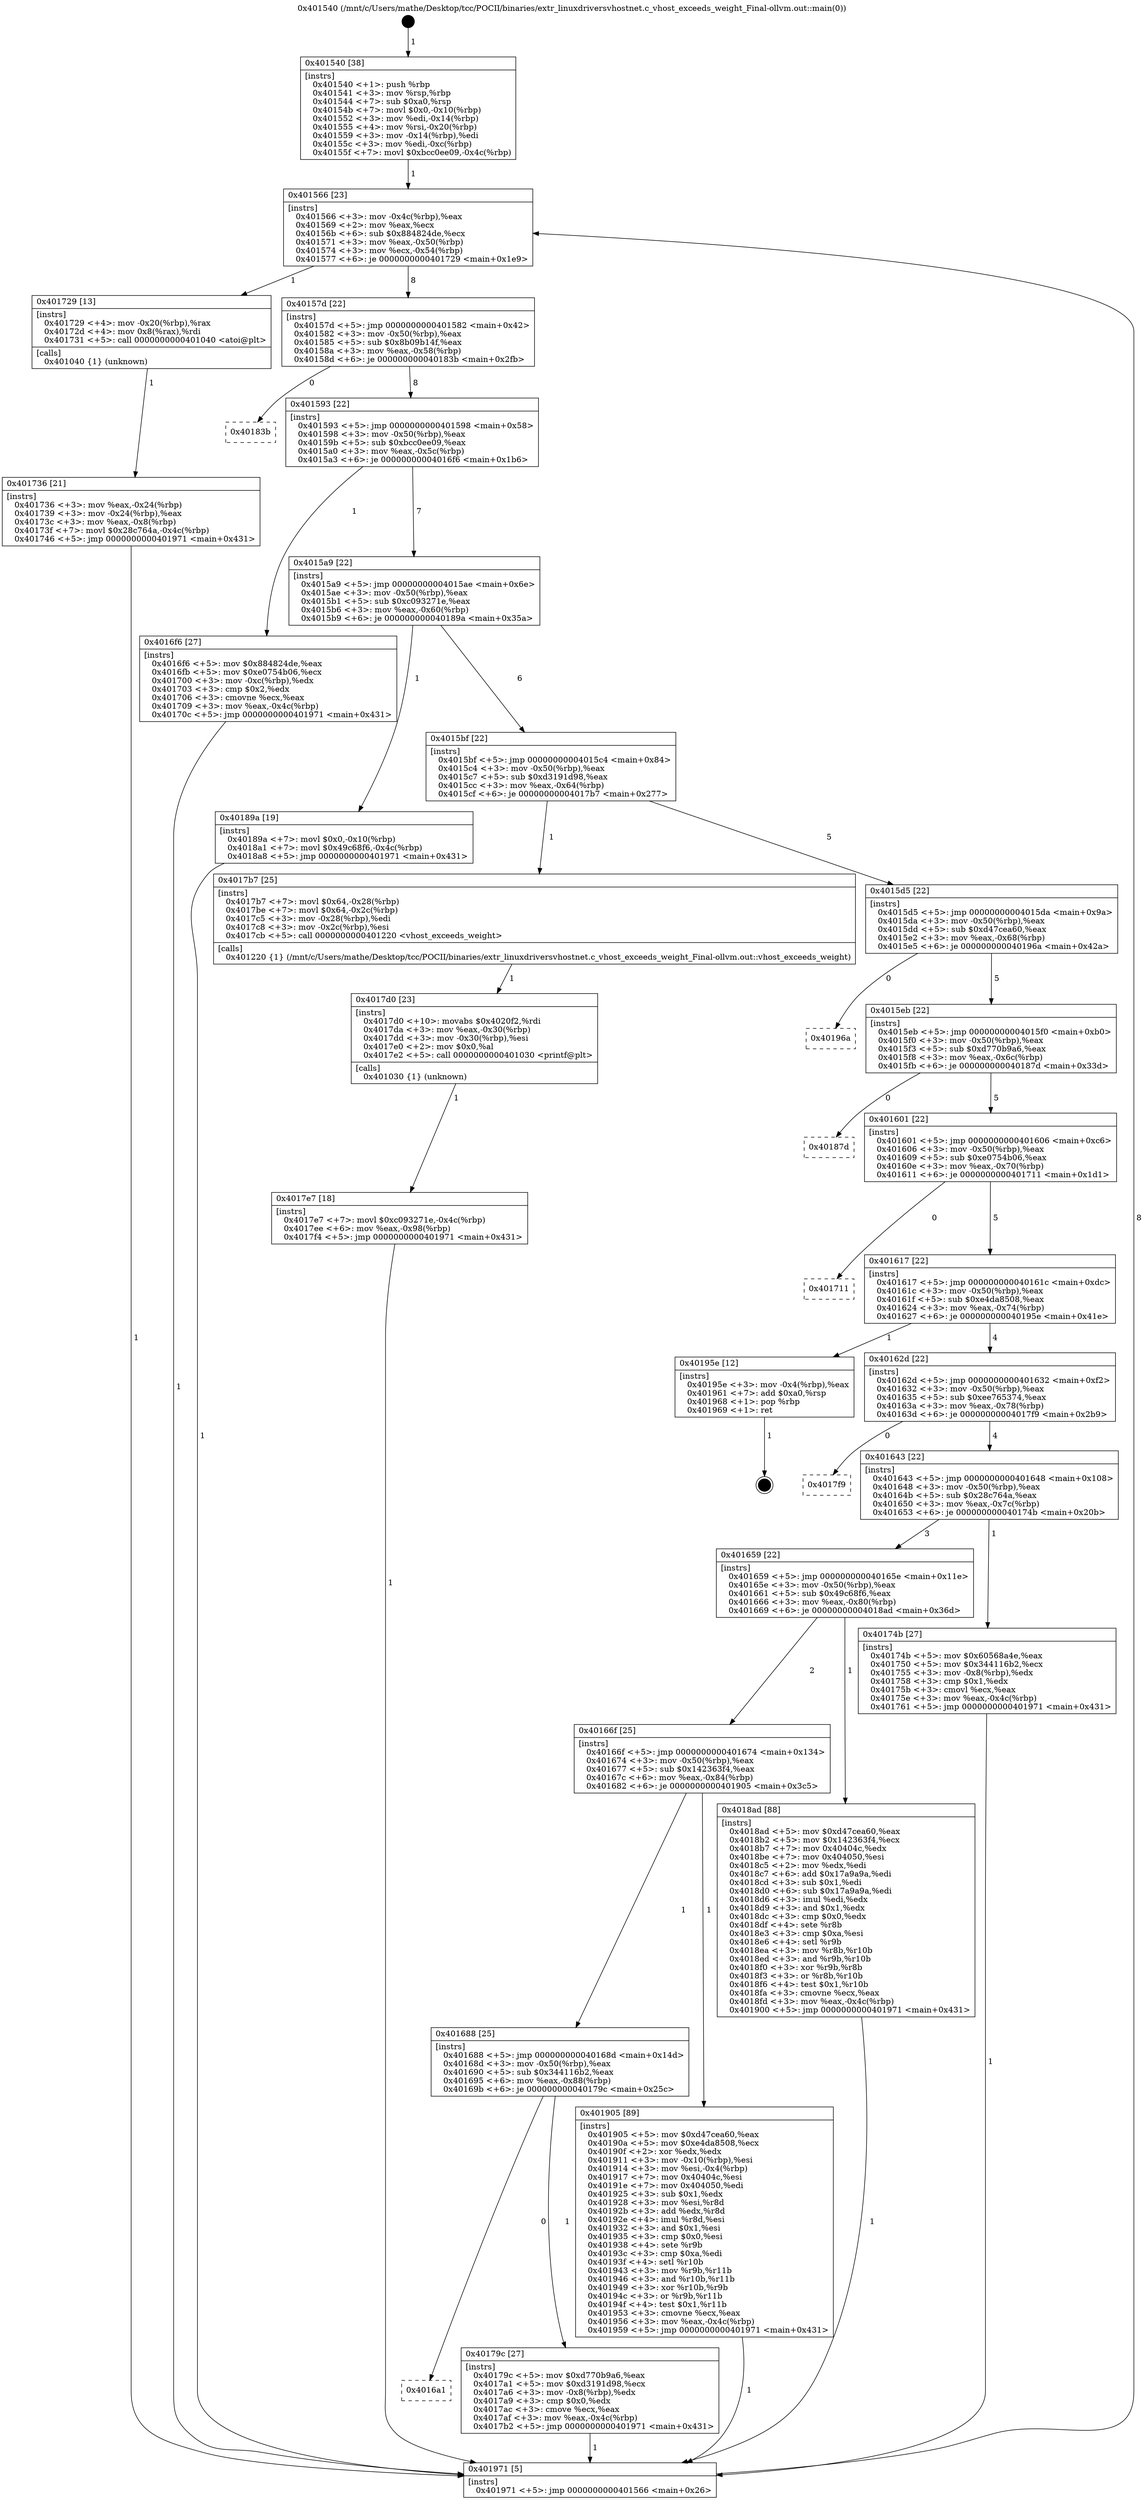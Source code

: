 digraph "0x401540" {
  label = "0x401540 (/mnt/c/Users/mathe/Desktop/tcc/POCII/binaries/extr_linuxdriversvhostnet.c_vhost_exceeds_weight_Final-ollvm.out::main(0))"
  labelloc = "t"
  node[shape=record]

  Entry [label="",width=0.3,height=0.3,shape=circle,fillcolor=black,style=filled]
  "0x401566" [label="{
     0x401566 [23]\l
     | [instrs]\l
     &nbsp;&nbsp;0x401566 \<+3\>: mov -0x4c(%rbp),%eax\l
     &nbsp;&nbsp;0x401569 \<+2\>: mov %eax,%ecx\l
     &nbsp;&nbsp;0x40156b \<+6\>: sub $0x884824de,%ecx\l
     &nbsp;&nbsp;0x401571 \<+3\>: mov %eax,-0x50(%rbp)\l
     &nbsp;&nbsp;0x401574 \<+3\>: mov %ecx,-0x54(%rbp)\l
     &nbsp;&nbsp;0x401577 \<+6\>: je 0000000000401729 \<main+0x1e9\>\l
  }"]
  "0x401729" [label="{
     0x401729 [13]\l
     | [instrs]\l
     &nbsp;&nbsp;0x401729 \<+4\>: mov -0x20(%rbp),%rax\l
     &nbsp;&nbsp;0x40172d \<+4\>: mov 0x8(%rax),%rdi\l
     &nbsp;&nbsp;0x401731 \<+5\>: call 0000000000401040 \<atoi@plt\>\l
     | [calls]\l
     &nbsp;&nbsp;0x401040 \{1\} (unknown)\l
  }"]
  "0x40157d" [label="{
     0x40157d [22]\l
     | [instrs]\l
     &nbsp;&nbsp;0x40157d \<+5\>: jmp 0000000000401582 \<main+0x42\>\l
     &nbsp;&nbsp;0x401582 \<+3\>: mov -0x50(%rbp),%eax\l
     &nbsp;&nbsp;0x401585 \<+5\>: sub $0x8b09b14f,%eax\l
     &nbsp;&nbsp;0x40158a \<+3\>: mov %eax,-0x58(%rbp)\l
     &nbsp;&nbsp;0x40158d \<+6\>: je 000000000040183b \<main+0x2fb\>\l
  }"]
  Exit [label="",width=0.3,height=0.3,shape=circle,fillcolor=black,style=filled,peripheries=2]
  "0x40183b" [label="{
     0x40183b\l
  }", style=dashed]
  "0x401593" [label="{
     0x401593 [22]\l
     | [instrs]\l
     &nbsp;&nbsp;0x401593 \<+5\>: jmp 0000000000401598 \<main+0x58\>\l
     &nbsp;&nbsp;0x401598 \<+3\>: mov -0x50(%rbp),%eax\l
     &nbsp;&nbsp;0x40159b \<+5\>: sub $0xbcc0ee09,%eax\l
     &nbsp;&nbsp;0x4015a0 \<+3\>: mov %eax,-0x5c(%rbp)\l
     &nbsp;&nbsp;0x4015a3 \<+6\>: je 00000000004016f6 \<main+0x1b6\>\l
  }"]
  "0x4017e7" [label="{
     0x4017e7 [18]\l
     | [instrs]\l
     &nbsp;&nbsp;0x4017e7 \<+7\>: movl $0xc093271e,-0x4c(%rbp)\l
     &nbsp;&nbsp;0x4017ee \<+6\>: mov %eax,-0x98(%rbp)\l
     &nbsp;&nbsp;0x4017f4 \<+5\>: jmp 0000000000401971 \<main+0x431\>\l
  }"]
  "0x4016f6" [label="{
     0x4016f6 [27]\l
     | [instrs]\l
     &nbsp;&nbsp;0x4016f6 \<+5\>: mov $0x884824de,%eax\l
     &nbsp;&nbsp;0x4016fb \<+5\>: mov $0xe0754b06,%ecx\l
     &nbsp;&nbsp;0x401700 \<+3\>: mov -0xc(%rbp),%edx\l
     &nbsp;&nbsp;0x401703 \<+3\>: cmp $0x2,%edx\l
     &nbsp;&nbsp;0x401706 \<+3\>: cmovne %ecx,%eax\l
     &nbsp;&nbsp;0x401709 \<+3\>: mov %eax,-0x4c(%rbp)\l
     &nbsp;&nbsp;0x40170c \<+5\>: jmp 0000000000401971 \<main+0x431\>\l
  }"]
  "0x4015a9" [label="{
     0x4015a9 [22]\l
     | [instrs]\l
     &nbsp;&nbsp;0x4015a9 \<+5\>: jmp 00000000004015ae \<main+0x6e\>\l
     &nbsp;&nbsp;0x4015ae \<+3\>: mov -0x50(%rbp),%eax\l
     &nbsp;&nbsp;0x4015b1 \<+5\>: sub $0xc093271e,%eax\l
     &nbsp;&nbsp;0x4015b6 \<+3\>: mov %eax,-0x60(%rbp)\l
     &nbsp;&nbsp;0x4015b9 \<+6\>: je 000000000040189a \<main+0x35a\>\l
  }"]
  "0x401971" [label="{
     0x401971 [5]\l
     | [instrs]\l
     &nbsp;&nbsp;0x401971 \<+5\>: jmp 0000000000401566 \<main+0x26\>\l
  }"]
  "0x401540" [label="{
     0x401540 [38]\l
     | [instrs]\l
     &nbsp;&nbsp;0x401540 \<+1\>: push %rbp\l
     &nbsp;&nbsp;0x401541 \<+3\>: mov %rsp,%rbp\l
     &nbsp;&nbsp;0x401544 \<+7\>: sub $0xa0,%rsp\l
     &nbsp;&nbsp;0x40154b \<+7\>: movl $0x0,-0x10(%rbp)\l
     &nbsp;&nbsp;0x401552 \<+3\>: mov %edi,-0x14(%rbp)\l
     &nbsp;&nbsp;0x401555 \<+4\>: mov %rsi,-0x20(%rbp)\l
     &nbsp;&nbsp;0x401559 \<+3\>: mov -0x14(%rbp),%edi\l
     &nbsp;&nbsp;0x40155c \<+3\>: mov %edi,-0xc(%rbp)\l
     &nbsp;&nbsp;0x40155f \<+7\>: movl $0xbcc0ee09,-0x4c(%rbp)\l
  }"]
  "0x401736" [label="{
     0x401736 [21]\l
     | [instrs]\l
     &nbsp;&nbsp;0x401736 \<+3\>: mov %eax,-0x24(%rbp)\l
     &nbsp;&nbsp;0x401739 \<+3\>: mov -0x24(%rbp),%eax\l
     &nbsp;&nbsp;0x40173c \<+3\>: mov %eax,-0x8(%rbp)\l
     &nbsp;&nbsp;0x40173f \<+7\>: movl $0x28c764a,-0x4c(%rbp)\l
     &nbsp;&nbsp;0x401746 \<+5\>: jmp 0000000000401971 \<main+0x431\>\l
  }"]
  "0x4017d0" [label="{
     0x4017d0 [23]\l
     | [instrs]\l
     &nbsp;&nbsp;0x4017d0 \<+10\>: movabs $0x4020f2,%rdi\l
     &nbsp;&nbsp;0x4017da \<+3\>: mov %eax,-0x30(%rbp)\l
     &nbsp;&nbsp;0x4017dd \<+3\>: mov -0x30(%rbp),%esi\l
     &nbsp;&nbsp;0x4017e0 \<+2\>: mov $0x0,%al\l
     &nbsp;&nbsp;0x4017e2 \<+5\>: call 0000000000401030 \<printf@plt\>\l
     | [calls]\l
     &nbsp;&nbsp;0x401030 \{1\} (unknown)\l
  }"]
  "0x40189a" [label="{
     0x40189a [19]\l
     | [instrs]\l
     &nbsp;&nbsp;0x40189a \<+7\>: movl $0x0,-0x10(%rbp)\l
     &nbsp;&nbsp;0x4018a1 \<+7\>: movl $0x49c68f6,-0x4c(%rbp)\l
     &nbsp;&nbsp;0x4018a8 \<+5\>: jmp 0000000000401971 \<main+0x431\>\l
  }"]
  "0x4015bf" [label="{
     0x4015bf [22]\l
     | [instrs]\l
     &nbsp;&nbsp;0x4015bf \<+5\>: jmp 00000000004015c4 \<main+0x84\>\l
     &nbsp;&nbsp;0x4015c4 \<+3\>: mov -0x50(%rbp),%eax\l
     &nbsp;&nbsp;0x4015c7 \<+5\>: sub $0xd3191d98,%eax\l
     &nbsp;&nbsp;0x4015cc \<+3\>: mov %eax,-0x64(%rbp)\l
     &nbsp;&nbsp;0x4015cf \<+6\>: je 00000000004017b7 \<main+0x277\>\l
  }"]
  "0x4016a1" [label="{
     0x4016a1\l
  }", style=dashed]
  "0x4017b7" [label="{
     0x4017b7 [25]\l
     | [instrs]\l
     &nbsp;&nbsp;0x4017b7 \<+7\>: movl $0x64,-0x28(%rbp)\l
     &nbsp;&nbsp;0x4017be \<+7\>: movl $0x64,-0x2c(%rbp)\l
     &nbsp;&nbsp;0x4017c5 \<+3\>: mov -0x28(%rbp),%edi\l
     &nbsp;&nbsp;0x4017c8 \<+3\>: mov -0x2c(%rbp),%esi\l
     &nbsp;&nbsp;0x4017cb \<+5\>: call 0000000000401220 \<vhost_exceeds_weight\>\l
     | [calls]\l
     &nbsp;&nbsp;0x401220 \{1\} (/mnt/c/Users/mathe/Desktop/tcc/POCII/binaries/extr_linuxdriversvhostnet.c_vhost_exceeds_weight_Final-ollvm.out::vhost_exceeds_weight)\l
  }"]
  "0x4015d5" [label="{
     0x4015d5 [22]\l
     | [instrs]\l
     &nbsp;&nbsp;0x4015d5 \<+5\>: jmp 00000000004015da \<main+0x9a\>\l
     &nbsp;&nbsp;0x4015da \<+3\>: mov -0x50(%rbp),%eax\l
     &nbsp;&nbsp;0x4015dd \<+5\>: sub $0xd47cea60,%eax\l
     &nbsp;&nbsp;0x4015e2 \<+3\>: mov %eax,-0x68(%rbp)\l
     &nbsp;&nbsp;0x4015e5 \<+6\>: je 000000000040196a \<main+0x42a\>\l
  }"]
  "0x40179c" [label="{
     0x40179c [27]\l
     | [instrs]\l
     &nbsp;&nbsp;0x40179c \<+5\>: mov $0xd770b9a6,%eax\l
     &nbsp;&nbsp;0x4017a1 \<+5\>: mov $0xd3191d98,%ecx\l
     &nbsp;&nbsp;0x4017a6 \<+3\>: mov -0x8(%rbp),%edx\l
     &nbsp;&nbsp;0x4017a9 \<+3\>: cmp $0x0,%edx\l
     &nbsp;&nbsp;0x4017ac \<+3\>: cmove %ecx,%eax\l
     &nbsp;&nbsp;0x4017af \<+3\>: mov %eax,-0x4c(%rbp)\l
     &nbsp;&nbsp;0x4017b2 \<+5\>: jmp 0000000000401971 \<main+0x431\>\l
  }"]
  "0x40196a" [label="{
     0x40196a\l
  }", style=dashed]
  "0x4015eb" [label="{
     0x4015eb [22]\l
     | [instrs]\l
     &nbsp;&nbsp;0x4015eb \<+5\>: jmp 00000000004015f0 \<main+0xb0\>\l
     &nbsp;&nbsp;0x4015f0 \<+3\>: mov -0x50(%rbp),%eax\l
     &nbsp;&nbsp;0x4015f3 \<+5\>: sub $0xd770b9a6,%eax\l
     &nbsp;&nbsp;0x4015f8 \<+3\>: mov %eax,-0x6c(%rbp)\l
     &nbsp;&nbsp;0x4015fb \<+6\>: je 000000000040187d \<main+0x33d\>\l
  }"]
  "0x401688" [label="{
     0x401688 [25]\l
     | [instrs]\l
     &nbsp;&nbsp;0x401688 \<+5\>: jmp 000000000040168d \<main+0x14d\>\l
     &nbsp;&nbsp;0x40168d \<+3\>: mov -0x50(%rbp),%eax\l
     &nbsp;&nbsp;0x401690 \<+5\>: sub $0x344116b2,%eax\l
     &nbsp;&nbsp;0x401695 \<+6\>: mov %eax,-0x88(%rbp)\l
     &nbsp;&nbsp;0x40169b \<+6\>: je 000000000040179c \<main+0x25c\>\l
  }"]
  "0x40187d" [label="{
     0x40187d\l
  }", style=dashed]
  "0x401601" [label="{
     0x401601 [22]\l
     | [instrs]\l
     &nbsp;&nbsp;0x401601 \<+5\>: jmp 0000000000401606 \<main+0xc6\>\l
     &nbsp;&nbsp;0x401606 \<+3\>: mov -0x50(%rbp),%eax\l
     &nbsp;&nbsp;0x401609 \<+5\>: sub $0xe0754b06,%eax\l
     &nbsp;&nbsp;0x40160e \<+3\>: mov %eax,-0x70(%rbp)\l
     &nbsp;&nbsp;0x401611 \<+6\>: je 0000000000401711 \<main+0x1d1\>\l
  }"]
  "0x401905" [label="{
     0x401905 [89]\l
     | [instrs]\l
     &nbsp;&nbsp;0x401905 \<+5\>: mov $0xd47cea60,%eax\l
     &nbsp;&nbsp;0x40190a \<+5\>: mov $0xe4da8508,%ecx\l
     &nbsp;&nbsp;0x40190f \<+2\>: xor %edx,%edx\l
     &nbsp;&nbsp;0x401911 \<+3\>: mov -0x10(%rbp),%esi\l
     &nbsp;&nbsp;0x401914 \<+3\>: mov %esi,-0x4(%rbp)\l
     &nbsp;&nbsp;0x401917 \<+7\>: mov 0x40404c,%esi\l
     &nbsp;&nbsp;0x40191e \<+7\>: mov 0x404050,%edi\l
     &nbsp;&nbsp;0x401925 \<+3\>: sub $0x1,%edx\l
     &nbsp;&nbsp;0x401928 \<+3\>: mov %esi,%r8d\l
     &nbsp;&nbsp;0x40192b \<+3\>: add %edx,%r8d\l
     &nbsp;&nbsp;0x40192e \<+4\>: imul %r8d,%esi\l
     &nbsp;&nbsp;0x401932 \<+3\>: and $0x1,%esi\l
     &nbsp;&nbsp;0x401935 \<+3\>: cmp $0x0,%esi\l
     &nbsp;&nbsp;0x401938 \<+4\>: sete %r9b\l
     &nbsp;&nbsp;0x40193c \<+3\>: cmp $0xa,%edi\l
     &nbsp;&nbsp;0x40193f \<+4\>: setl %r10b\l
     &nbsp;&nbsp;0x401943 \<+3\>: mov %r9b,%r11b\l
     &nbsp;&nbsp;0x401946 \<+3\>: and %r10b,%r11b\l
     &nbsp;&nbsp;0x401949 \<+3\>: xor %r10b,%r9b\l
     &nbsp;&nbsp;0x40194c \<+3\>: or %r9b,%r11b\l
     &nbsp;&nbsp;0x40194f \<+4\>: test $0x1,%r11b\l
     &nbsp;&nbsp;0x401953 \<+3\>: cmovne %ecx,%eax\l
     &nbsp;&nbsp;0x401956 \<+3\>: mov %eax,-0x4c(%rbp)\l
     &nbsp;&nbsp;0x401959 \<+5\>: jmp 0000000000401971 \<main+0x431\>\l
  }"]
  "0x401711" [label="{
     0x401711\l
  }", style=dashed]
  "0x401617" [label="{
     0x401617 [22]\l
     | [instrs]\l
     &nbsp;&nbsp;0x401617 \<+5\>: jmp 000000000040161c \<main+0xdc\>\l
     &nbsp;&nbsp;0x40161c \<+3\>: mov -0x50(%rbp),%eax\l
     &nbsp;&nbsp;0x40161f \<+5\>: sub $0xe4da8508,%eax\l
     &nbsp;&nbsp;0x401624 \<+3\>: mov %eax,-0x74(%rbp)\l
     &nbsp;&nbsp;0x401627 \<+6\>: je 000000000040195e \<main+0x41e\>\l
  }"]
  "0x40166f" [label="{
     0x40166f [25]\l
     | [instrs]\l
     &nbsp;&nbsp;0x40166f \<+5\>: jmp 0000000000401674 \<main+0x134\>\l
     &nbsp;&nbsp;0x401674 \<+3\>: mov -0x50(%rbp),%eax\l
     &nbsp;&nbsp;0x401677 \<+5\>: sub $0x142363f4,%eax\l
     &nbsp;&nbsp;0x40167c \<+6\>: mov %eax,-0x84(%rbp)\l
     &nbsp;&nbsp;0x401682 \<+6\>: je 0000000000401905 \<main+0x3c5\>\l
  }"]
  "0x40195e" [label="{
     0x40195e [12]\l
     | [instrs]\l
     &nbsp;&nbsp;0x40195e \<+3\>: mov -0x4(%rbp),%eax\l
     &nbsp;&nbsp;0x401961 \<+7\>: add $0xa0,%rsp\l
     &nbsp;&nbsp;0x401968 \<+1\>: pop %rbp\l
     &nbsp;&nbsp;0x401969 \<+1\>: ret\l
  }"]
  "0x40162d" [label="{
     0x40162d [22]\l
     | [instrs]\l
     &nbsp;&nbsp;0x40162d \<+5\>: jmp 0000000000401632 \<main+0xf2\>\l
     &nbsp;&nbsp;0x401632 \<+3\>: mov -0x50(%rbp),%eax\l
     &nbsp;&nbsp;0x401635 \<+5\>: sub $0xee765374,%eax\l
     &nbsp;&nbsp;0x40163a \<+3\>: mov %eax,-0x78(%rbp)\l
     &nbsp;&nbsp;0x40163d \<+6\>: je 00000000004017f9 \<main+0x2b9\>\l
  }"]
  "0x4018ad" [label="{
     0x4018ad [88]\l
     | [instrs]\l
     &nbsp;&nbsp;0x4018ad \<+5\>: mov $0xd47cea60,%eax\l
     &nbsp;&nbsp;0x4018b2 \<+5\>: mov $0x142363f4,%ecx\l
     &nbsp;&nbsp;0x4018b7 \<+7\>: mov 0x40404c,%edx\l
     &nbsp;&nbsp;0x4018be \<+7\>: mov 0x404050,%esi\l
     &nbsp;&nbsp;0x4018c5 \<+2\>: mov %edx,%edi\l
     &nbsp;&nbsp;0x4018c7 \<+6\>: add $0x17a9a9a,%edi\l
     &nbsp;&nbsp;0x4018cd \<+3\>: sub $0x1,%edi\l
     &nbsp;&nbsp;0x4018d0 \<+6\>: sub $0x17a9a9a,%edi\l
     &nbsp;&nbsp;0x4018d6 \<+3\>: imul %edi,%edx\l
     &nbsp;&nbsp;0x4018d9 \<+3\>: and $0x1,%edx\l
     &nbsp;&nbsp;0x4018dc \<+3\>: cmp $0x0,%edx\l
     &nbsp;&nbsp;0x4018df \<+4\>: sete %r8b\l
     &nbsp;&nbsp;0x4018e3 \<+3\>: cmp $0xa,%esi\l
     &nbsp;&nbsp;0x4018e6 \<+4\>: setl %r9b\l
     &nbsp;&nbsp;0x4018ea \<+3\>: mov %r8b,%r10b\l
     &nbsp;&nbsp;0x4018ed \<+3\>: and %r9b,%r10b\l
     &nbsp;&nbsp;0x4018f0 \<+3\>: xor %r9b,%r8b\l
     &nbsp;&nbsp;0x4018f3 \<+3\>: or %r8b,%r10b\l
     &nbsp;&nbsp;0x4018f6 \<+4\>: test $0x1,%r10b\l
     &nbsp;&nbsp;0x4018fa \<+3\>: cmovne %ecx,%eax\l
     &nbsp;&nbsp;0x4018fd \<+3\>: mov %eax,-0x4c(%rbp)\l
     &nbsp;&nbsp;0x401900 \<+5\>: jmp 0000000000401971 \<main+0x431\>\l
  }"]
  "0x4017f9" [label="{
     0x4017f9\l
  }", style=dashed]
  "0x401643" [label="{
     0x401643 [22]\l
     | [instrs]\l
     &nbsp;&nbsp;0x401643 \<+5\>: jmp 0000000000401648 \<main+0x108\>\l
     &nbsp;&nbsp;0x401648 \<+3\>: mov -0x50(%rbp),%eax\l
     &nbsp;&nbsp;0x40164b \<+5\>: sub $0x28c764a,%eax\l
     &nbsp;&nbsp;0x401650 \<+3\>: mov %eax,-0x7c(%rbp)\l
     &nbsp;&nbsp;0x401653 \<+6\>: je 000000000040174b \<main+0x20b\>\l
  }"]
  "0x401659" [label="{
     0x401659 [22]\l
     | [instrs]\l
     &nbsp;&nbsp;0x401659 \<+5\>: jmp 000000000040165e \<main+0x11e\>\l
     &nbsp;&nbsp;0x40165e \<+3\>: mov -0x50(%rbp),%eax\l
     &nbsp;&nbsp;0x401661 \<+5\>: sub $0x49c68f6,%eax\l
     &nbsp;&nbsp;0x401666 \<+3\>: mov %eax,-0x80(%rbp)\l
     &nbsp;&nbsp;0x401669 \<+6\>: je 00000000004018ad \<main+0x36d\>\l
  }"]
  "0x40174b" [label="{
     0x40174b [27]\l
     | [instrs]\l
     &nbsp;&nbsp;0x40174b \<+5\>: mov $0x60568a4e,%eax\l
     &nbsp;&nbsp;0x401750 \<+5\>: mov $0x344116b2,%ecx\l
     &nbsp;&nbsp;0x401755 \<+3\>: mov -0x8(%rbp),%edx\l
     &nbsp;&nbsp;0x401758 \<+3\>: cmp $0x1,%edx\l
     &nbsp;&nbsp;0x40175b \<+3\>: cmovl %ecx,%eax\l
     &nbsp;&nbsp;0x40175e \<+3\>: mov %eax,-0x4c(%rbp)\l
     &nbsp;&nbsp;0x401761 \<+5\>: jmp 0000000000401971 \<main+0x431\>\l
  }"]
  Entry -> "0x401540" [label=" 1"]
  "0x401566" -> "0x401729" [label=" 1"]
  "0x401566" -> "0x40157d" [label=" 8"]
  "0x40195e" -> Exit [label=" 1"]
  "0x40157d" -> "0x40183b" [label=" 0"]
  "0x40157d" -> "0x401593" [label=" 8"]
  "0x401905" -> "0x401971" [label=" 1"]
  "0x401593" -> "0x4016f6" [label=" 1"]
  "0x401593" -> "0x4015a9" [label=" 7"]
  "0x4016f6" -> "0x401971" [label=" 1"]
  "0x401540" -> "0x401566" [label=" 1"]
  "0x401971" -> "0x401566" [label=" 8"]
  "0x401729" -> "0x401736" [label=" 1"]
  "0x401736" -> "0x401971" [label=" 1"]
  "0x4018ad" -> "0x401971" [label=" 1"]
  "0x4015a9" -> "0x40189a" [label=" 1"]
  "0x4015a9" -> "0x4015bf" [label=" 6"]
  "0x40189a" -> "0x401971" [label=" 1"]
  "0x4015bf" -> "0x4017b7" [label=" 1"]
  "0x4015bf" -> "0x4015d5" [label=" 5"]
  "0x4017e7" -> "0x401971" [label=" 1"]
  "0x4015d5" -> "0x40196a" [label=" 0"]
  "0x4015d5" -> "0x4015eb" [label=" 5"]
  "0x4017d0" -> "0x4017e7" [label=" 1"]
  "0x4015eb" -> "0x40187d" [label=" 0"]
  "0x4015eb" -> "0x401601" [label=" 5"]
  "0x40179c" -> "0x401971" [label=" 1"]
  "0x401601" -> "0x401711" [label=" 0"]
  "0x401601" -> "0x401617" [label=" 5"]
  "0x401688" -> "0x4016a1" [label=" 0"]
  "0x401617" -> "0x40195e" [label=" 1"]
  "0x401617" -> "0x40162d" [label=" 4"]
  "0x4017b7" -> "0x4017d0" [label=" 1"]
  "0x40162d" -> "0x4017f9" [label=" 0"]
  "0x40162d" -> "0x401643" [label=" 4"]
  "0x40166f" -> "0x401688" [label=" 1"]
  "0x401643" -> "0x40174b" [label=" 1"]
  "0x401643" -> "0x401659" [label=" 3"]
  "0x40174b" -> "0x401971" [label=" 1"]
  "0x40166f" -> "0x401905" [label=" 1"]
  "0x401659" -> "0x4018ad" [label=" 1"]
  "0x401659" -> "0x40166f" [label=" 2"]
  "0x401688" -> "0x40179c" [label=" 1"]
}
